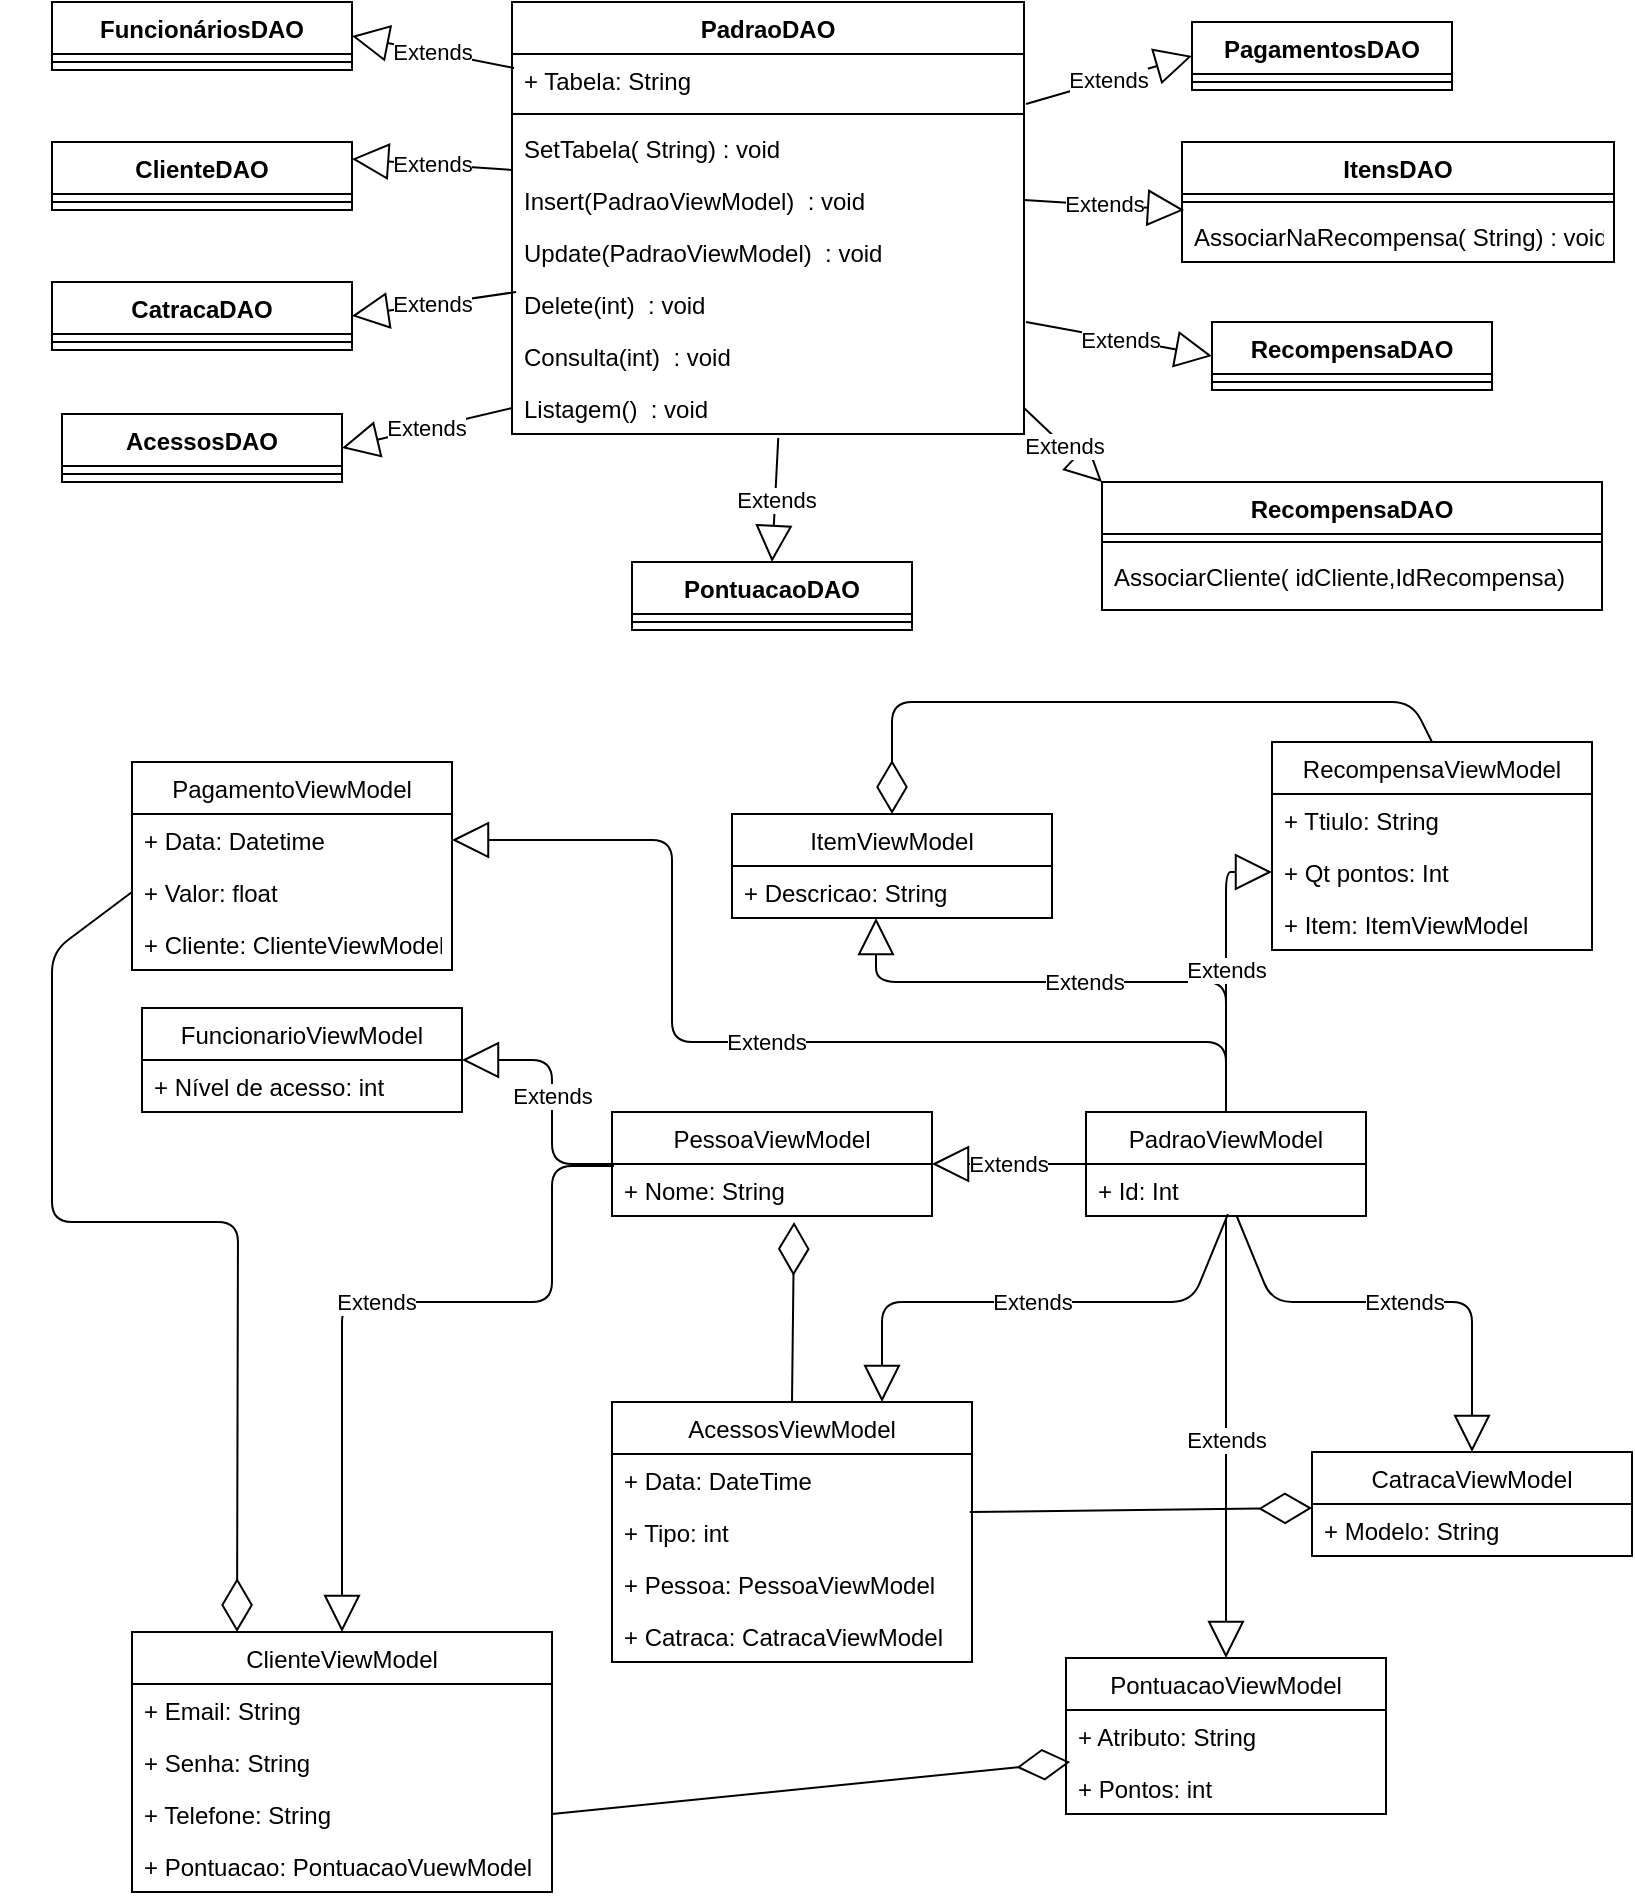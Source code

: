 <mxfile version="15.2.9" type="device"><diagram id="VfOc60HvoT2QQN5CohgF" name="Page-1"><mxGraphModel dx="1182" dy="732" grid="1" gridSize="10" guides="1" tooltips="1" connect="1" arrows="1" fold="1" page="1" pageScale="1" pageWidth="827" pageHeight="1169" math="0" shadow="0"><root><mxCell id="0"/><mxCell id="1" parent="0"/><mxCell id="ehJLT_i2fxJr63B6cjp9-5" value="FuncionáriosDAO" style="swimlane;fontStyle=1;align=center;verticalAlign=top;childLayout=stackLayout;horizontal=1;startSize=26;horizontalStack=0;resizeParent=1;resizeParentMax=0;resizeLast=0;collapsible=1;marginBottom=0;" vertex="1" parent="1"><mxGeometry x="30" y="30" width="150" height="34" as="geometry"/></mxCell><mxCell id="ehJLT_i2fxJr63B6cjp9-7" value="" style="line;strokeWidth=1;fillColor=none;align=left;verticalAlign=middle;spacingTop=-1;spacingLeft=3;spacingRight=3;rotatable=0;labelPosition=right;points=[];portConstraint=eastwest;" vertex="1" parent="ehJLT_i2fxJr63B6cjp9-5"><mxGeometry y="26" width="150" height="8" as="geometry"/></mxCell><mxCell id="ehJLT_i2fxJr63B6cjp9-44" value="PadraoDAO" style="swimlane;fontStyle=1;align=center;verticalAlign=top;childLayout=stackLayout;horizontal=1;startSize=26;horizontalStack=0;resizeParent=1;resizeParentMax=0;resizeLast=0;collapsible=1;marginBottom=0;" vertex="1" parent="1"><mxGeometry x="260" y="30" width="256" height="216" as="geometry"/></mxCell><mxCell id="ehJLT_i2fxJr63B6cjp9-45" value="+ Tabela: String&#10;" style="text;strokeColor=none;fillColor=none;align=left;verticalAlign=top;spacingLeft=4;spacingRight=4;overflow=hidden;rotatable=0;points=[[0,0.5],[1,0.5]];portConstraint=eastwest;" vertex="1" parent="ehJLT_i2fxJr63B6cjp9-44"><mxGeometry y="26" width="256" height="26" as="geometry"/></mxCell><mxCell id="ehJLT_i2fxJr63B6cjp9-48" value="" style="line;strokeWidth=1;fillColor=none;align=left;verticalAlign=middle;spacingTop=-1;spacingLeft=3;spacingRight=3;rotatable=0;labelPosition=right;points=[];portConstraint=eastwest;" vertex="1" parent="ehJLT_i2fxJr63B6cjp9-44"><mxGeometry y="52" width="256" height="8" as="geometry"/></mxCell><mxCell id="ehJLT_i2fxJr63B6cjp9-49" value="SetTabela( String) : void &#10;" style="text;strokeColor=none;fillColor=none;align=left;verticalAlign=top;spacingLeft=4;spacingRight=4;overflow=hidden;rotatable=0;points=[[0,0.5],[1,0.5]];portConstraint=eastwest;" vertex="1" parent="ehJLT_i2fxJr63B6cjp9-44"><mxGeometry y="60" width="256" height="26" as="geometry"/></mxCell><mxCell id="ehJLT_i2fxJr63B6cjp9-52" value="Insert(PadraoViewModel)  : void&#10;" style="text;strokeColor=none;fillColor=none;align=left;verticalAlign=top;spacingLeft=4;spacingRight=4;overflow=hidden;rotatable=0;points=[[0,0.5],[1,0.5]];portConstraint=eastwest;" vertex="1" parent="ehJLT_i2fxJr63B6cjp9-44"><mxGeometry y="86" width="256" height="26" as="geometry"/></mxCell><mxCell id="ehJLT_i2fxJr63B6cjp9-53" value="Update(PadraoViewModel)  : void&#10;" style="text;strokeColor=none;fillColor=none;align=left;verticalAlign=top;spacingLeft=4;spacingRight=4;overflow=hidden;rotatable=0;points=[[0,0.5],[1,0.5]];portConstraint=eastwest;" vertex="1" parent="ehJLT_i2fxJr63B6cjp9-44"><mxGeometry y="112" width="256" height="26" as="geometry"/></mxCell><mxCell id="ehJLT_i2fxJr63B6cjp9-54" value="Delete(int)  : void&#10;" style="text;strokeColor=none;fillColor=none;align=left;verticalAlign=top;spacingLeft=4;spacingRight=4;overflow=hidden;rotatable=0;points=[[0,0.5],[1,0.5]];portConstraint=eastwest;" vertex="1" parent="ehJLT_i2fxJr63B6cjp9-44"><mxGeometry y="138" width="256" height="26" as="geometry"/></mxCell><mxCell id="ehJLT_i2fxJr63B6cjp9-56" value="Consulta(int)  : void&#10;" style="text;strokeColor=none;fillColor=none;align=left;verticalAlign=top;spacingLeft=4;spacingRight=4;overflow=hidden;rotatable=0;points=[[0,0.5],[1,0.5]];portConstraint=eastwest;" vertex="1" parent="ehJLT_i2fxJr63B6cjp9-44"><mxGeometry y="164" width="256" height="26" as="geometry"/></mxCell><mxCell id="ehJLT_i2fxJr63B6cjp9-55" value="Listagem()  : void&#10;" style="text;strokeColor=none;fillColor=none;align=left;verticalAlign=top;spacingLeft=4;spacingRight=4;overflow=hidden;rotatable=0;points=[[0,0.5],[1,0.5]];portConstraint=eastwest;" vertex="1" parent="ehJLT_i2fxJr63B6cjp9-44"><mxGeometry y="190" width="256" height="26" as="geometry"/></mxCell><mxCell id="ehJLT_i2fxJr63B6cjp9-57" value="Extends" style="endArrow=block;endSize=16;endFill=0;html=1;entryX=1;entryY=0.5;entryDx=0;entryDy=0;exitX=0.004;exitY=0.269;exitDx=0;exitDy=0;exitPerimeter=0;" edge="1" parent="1" source="ehJLT_i2fxJr63B6cjp9-45" target="ehJLT_i2fxJr63B6cjp9-5"><mxGeometry x="0.013" width="160" relative="1" as="geometry"><mxPoint x="330" y="47" as="sourcePoint"/><mxPoint x="600" y="270" as="targetPoint"/><mxPoint as="offset"/></mxGeometry></mxCell><mxCell id="ehJLT_i2fxJr63B6cjp9-58" value="ClienteDAO" style="swimlane;fontStyle=1;align=center;verticalAlign=top;childLayout=stackLayout;horizontal=1;startSize=26;horizontalStack=0;resizeParent=1;resizeParentMax=0;resizeLast=0;collapsible=1;marginBottom=0;" vertex="1" parent="1"><mxGeometry x="30" y="100" width="150" height="34" as="geometry"/></mxCell><mxCell id="ehJLT_i2fxJr63B6cjp9-59" value="" style="line;strokeWidth=1;fillColor=none;align=left;verticalAlign=middle;spacingTop=-1;spacingLeft=3;spacingRight=3;rotatable=0;labelPosition=right;points=[];portConstraint=eastwest;" vertex="1" parent="ehJLT_i2fxJr63B6cjp9-58"><mxGeometry y="26" width="150" height="8" as="geometry"/></mxCell><mxCell id="ehJLT_i2fxJr63B6cjp9-60" value="CatracaDAO" style="swimlane;fontStyle=1;align=center;verticalAlign=top;childLayout=stackLayout;horizontal=1;startSize=26;horizontalStack=0;resizeParent=1;resizeParentMax=0;resizeLast=0;collapsible=1;marginBottom=0;" vertex="1" parent="1"><mxGeometry x="30" y="170" width="150" height="34" as="geometry"/></mxCell><mxCell id="ehJLT_i2fxJr63B6cjp9-61" value="" style="line;strokeWidth=1;fillColor=none;align=left;verticalAlign=middle;spacingTop=-1;spacingLeft=3;spacingRight=3;rotatable=0;labelPosition=right;points=[];portConstraint=eastwest;" vertex="1" parent="ehJLT_i2fxJr63B6cjp9-60"><mxGeometry y="26" width="150" height="8" as="geometry"/></mxCell><mxCell id="ehJLT_i2fxJr63B6cjp9-62" value="AcessosDAO" style="swimlane;fontStyle=1;align=center;verticalAlign=top;childLayout=stackLayout;horizontal=1;startSize=26;horizontalStack=0;resizeParent=1;resizeParentMax=0;resizeLast=0;collapsible=1;marginBottom=0;" vertex="1" parent="1"><mxGeometry x="35" y="236" width="140" height="34" as="geometry"/></mxCell><mxCell id="ehJLT_i2fxJr63B6cjp9-63" value="" style="line;strokeWidth=1;fillColor=none;align=left;verticalAlign=middle;spacingTop=-1;spacingLeft=3;spacingRight=3;rotatable=0;labelPosition=right;points=[];portConstraint=eastwest;" vertex="1" parent="ehJLT_i2fxJr63B6cjp9-62"><mxGeometry y="26" width="140" height="8" as="geometry"/></mxCell><mxCell id="ehJLT_i2fxJr63B6cjp9-64" value="PagamentosDAO" style="swimlane;fontStyle=1;align=center;verticalAlign=top;childLayout=stackLayout;horizontal=1;startSize=26;horizontalStack=0;resizeParent=1;resizeParentMax=0;resizeLast=0;collapsible=1;marginBottom=0;" vertex="1" parent="1"><mxGeometry x="600" y="40" width="130" height="34" as="geometry"/></mxCell><mxCell id="ehJLT_i2fxJr63B6cjp9-65" value="" style="line;strokeWidth=1;fillColor=none;align=left;verticalAlign=middle;spacingTop=-1;spacingLeft=3;spacingRight=3;rotatable=0;labelPosition=right;points=[];portConstraint=eastwest;" vertex="1" parent="ehJLT_i2fxJr63B6cjp9-64"><mxGeometry y="26" width="130" height="8" as="geometry"/></mxCell><mxCell id="ehJLT_i2fxJr63B6cjp9-68" value="RecompensaDAO" style="swimlane;fontStyle=1;align=center;verticalAlign=top;childLayout=stackLayout;horizontal=1;startSize=26;horizontalStack=0;resizeParent=1;resizeParentMax=0;resizeLast=0;collapsible=1;marginBottom=0;" vertex="1" parent="1"><mxGeometry x="610" y="190" width="140" height="34" as="geometry"/></mxCell><mxCell id="ehJLT_i2fxJr63B6cjp9-69" value="" style="line;strokeWidth=1;fillColor=none;align=left;verticalAlign=middle;spacingTop=-1;spacingLeft=3;spacingRight=3;rotatable=0;labelPosition=right;points=[];portConstraint=eastwest;" vertex="1" parent="ehJLT_i2fxJr63B6cjp9-68"><mxGeometry y="26" width="140" height="8" as="geometry"/></mxCell><mxCell id="ehJLT_i2fxJr63B6cjp9-70" value="Extends" style="endArrow=block;endSize=16;endFill=0;html=1;entryX=1;entryY=0.25;entryDx=0;entryDy=0;exitX=0;exitY=0.923;exitDx=0;exitDy=0;exitPerimeter=0;" edge="1" parent="1" source="ehJLT_i2fxJr63B6cjp9-49" target="ehJLT_i2fxJr63B6cjp9-58"><mxGeometry x="0.013" width="160" relative="1" as="geometry"><mxPoint x="340" y="57" as="sourcePoint"/><mxPoint x="250" y="57" as="targetPoint"/><mxPoint as="offset"/></mxGeometry></mxCell><mxCell id="ehJLT_i2fxJr63B6cjp9-71" value="Extends" style="endArrow=block;endSize=16;endFill=0;html=1;entryX=1;entryY=0.5;entryDx=0;entryDy=0;exitX=0.008;exitY=0.269;exitDx=0;exitDy=0;exitPerimeter=0;" edge="1" parent="1" source="ehJLT_i2fxJr63B6cjp9-54" target="ehJLT_i2fxJr63B6cjp9-60"><mxGeometry x="0.013" width="160" relative="1" as="geometry"><mxPoint x="330" y="170" as="sourcePoint"/><mxPoint x="240" y="170" as="targetPoint"/><mxPoint as="offset"/></mxGeometry></mxCell><mxCell id="ehJLT_i2fxJr63B6cjp9-72" value="Extends" style="endArrow=block;endSize=16;endFill=0;html=1;entryX=1;entryY=0.5;entryDx=0;entryDy=0;exitX=0;exitY=0.5;exitDx=0;exitDy=0;" edge="1" parent="1" source="ehJLT_i2fxJr63B6cjp9-55" target="ehJLT_i2fxJr63B6cjp9-62"><mxGeometry x="0.013" width="160" relative="1" as="geometry"><mxPoint x="340" y="252.5" as="sourcePoint"/><mxPoint x="250" y="252.5" as="targetPoint"/><mxPoint as="offset"/></mxGeometry></mxCell><mxCell id="ehJLT_i2fxJr63B6cjp9-73" value="Extends" style="endArrow=block;endSize=16;endFill=0;html=1;exitX=1.004;exitY=0.962;exitDx=0;exitDy=0;exitPerimeter=0;entryX=0;entryY=0.5;entryDx=0;entryDy=0;" edge="1" parent="1" source="ehJLT_i2fxJr63B6cjp9-45" target="ehJLT_i2fxJr63B6cjp9-64"><mxGeometry width="160" relative="1" as="geometry"><mxPoint x="560" y="180" as="sourcePoint"/><mxPoint x="600" y="69" as="targetPoint"/></mxGeometry></mxCell><mxCell id="ehJLT_i2fxJr63B6cjp9-75" value="Extends" style="endArrow=block;endSize=16;endFill=0;html=1;exitX=1.004;exitY=0.846;exitDx=0;exitDy=0;exitPerimeter=0;entryX=0;entryY=0.5;entryDx=0;entryDy=0;" edge="1" parent="1" source="ehJLT_i2fxJr63B6cjp9-54" target="ehJLT_i2fxJr63B6cjp9-68"><mxGeometry width="160" relative="1" as="geometry"><mxPoint x="537.024" y="101.012" as="sourcePoint"/><mxPoint x="620" y="77" as="targetPoint"/></mxGeometry></mxCell><mxCell id="ehJLT_i2fxJr63B6cjp9-80" value="PadraoViewModel" style="swimlane;fontStyle=0;childLayout=stackLayout;horizontal=1;startSize=26;fillColor=none;horizontalStack=0;resizeParent=1;resizeParentMax=0;resizeLast=0;collapsible=1;marginBottom=0;" vertex="1" parent="1"><mxGeometry x="547" y="585" width="140" height="52" as="geometry"/></mxCell><mxCell id="ehJLT_i2fxJr63B6cjp9-81" value="+ Id: Int" style="text;strokeColor=none;fillColor=none;align=left;verticalAlign=top;spacingLeft=4;spacingRight=4;overflow=hidden;rotatable=0;points=[[0,0.5],[1,0.5]];portConstraint=eastwest;" vertex="1" parent="ehJLT_i2fxJr63B6cjp9-80"><mxGeometry y="26" width="140" height="26" as="geometry"/></mxCell><mxCell id="ehJLT_i2fxJr63B6cjp9-85" value="FuncionarioViewModel" style="swimlane;fontStyle=0;childLayout=stackLayout;horizontal=1;startSize=26;fillColor=none;horizontalStack=0;resizeParent=1;resizeParentMax=0;resizeLast=0;collapsible=1;marginBottom=0;" vertex="1" parent="1"><mxGeometry x="75" y="533" width="160" height="52" as="geometry"/></mxCell><mxCell id="ehJLT_i2fxJr63B6cjp9-87" value="+ Nível de acesso: int" style="text;strokeColor=none;fillColor=none;align=left;verticalAlign=top;spacingLeft=4;spacingRight=4;overflow=hidden;rotatable=0;points=[[0,0.5],[1,0.5]];portConstraint=eastwest;" vertex="1" parent="ehJLT_i2fxJr63B6cjp9-85"><mxGeometry y="26" width="160" height="26" as="geometry"/></mxCell><mxCell id="ehJLT_i2fxJr63B6cjp9-88" value="ClienteViewModel" style="swimlane;fontStyle=0;childLayout=stackLayout;horizontal=1;startSize=26;fillColor=none;horizontalStack=0;resizeParent=1;resizeParentMax=0;resizeLast=0;collapsible=1;marginBottom=0;" vertex="1" parent="1"><mxGeometry x="70" y="845" width="210" height="130" as="geometry"/></mxCell><mxCell id="ehJLT_i2fxJr63B6cjp9-91" value="+ Email: String" style="text;strokeColor=none;fillColor=none;align=left;verticalAlign=top;spacingLeft=4;spacingRight=4;overflow=hidden;rotatable=0;points=[[0,0.5],[1,0.5]];portConstraint=eastwest;" vertex="1" parent="ehJLT_i2fxJr63B6cjp9-88"><mxGeometry y="26" width="210" height="26" as="geometry"/></mxCell><mxCell id="ehJLT_i2fxJr63B6cjp9-158" value="+ Senha: String" style="text;strokeColor=none;fillColor=none;align=left;verticalAlign=top;spacingLeft=4;spacingRight=4;overflow=hidden;rotatable=0;points=[[0,0.5],[1,0.5]];portConstraint=eastwest;" vertex="1" parent="ehJLT_i2fxJr63B6cjp9-88"><mxGeometry y="52" width="210" height="26" as="geometry"/></mxCell><mxCell id="ehJLT_i2fxJr63B6cjp9-117" value="+ Telefone: String" style="text;strokeColor=none;fillColor=none;align=left;verticalAlign=top;spacingLeft=4;spacingRight=4;overflow=hidden;rotatable=0;points=[[0,0.5],[1,0.5]];portConstraint=eastwest;" vertex="1" parent="ehJLT_i2fxJr63B6cjp9-88"><mxGeometry y="78" width="210" height="26" as="geometry"/></mxCell><mxCell id="ehJLT_i2fxJr63B6cjp9-90" value="+ Pontuacao: PontuacaoVuewModel" style="text;strokeColor=none;fillColor=none;align=left;verticalAlign=top;spacingLeft=4;spacingRight=4;overflow=hidden;rotatable=0;points=[[0,0.5],[1,0.5]];portConstraint=eastwest;" vertex="1" parent="ehJLT_i2fxJr63B6cjp9-88"><mxGeometry y="104" width="210" height="26" as="geometry"/></mxCell><mxCell id="ehJLT_i2fxJr63B6cjp9-92" value="CatracaViewModel" style="swimlane;fontStyle=0;childLayout=stackLayout;horizontal=1;startSize=26;fillColor=none;horizontalStack=0;resizeParent=1;resizeParentMax=0;resizeLast=0;collapsible=1;marginBottom=0;" vertex="1" parent="1"><mxGeometry x="660" y="755" width="160" height="52" as="geometry"/></mxCell><mxCell id="ehJLT_i2fxJr63B6cjp9-93" value="+ Modelo: String" style="text;strokeColor=none;fillColor=none;align=left;verticalAlign=top;spacingLeft=4;spacingRight=4;overflow=hidden;rotatable=0;points=[[0,0.5],[1,0.5]];portConstraint=eastwest;" vertex="1" parent="ehJLT_i2fxJr63B6cjp9-92"><mxGeometry y="26" width="160" height="26" as="geometry"/></mxCell><mxCell id="ehJLT_i2fxJr63B6cjp9-97" value="AcessosViewModel" style="swimlane;fontStyle=0;childLayout=stackLayout;horizontal=1;startSize=26;fillColor=none;horizontalStack=0;resizeParent=1;resizeParentMax=0;resizeLast=0;collapsible=1;marginBottom=0;" vertex="1" parent="1"><mxGeometry x="310" y="730" width="180" height="130" as="geometry"/></mxCell><mxCell id="ehJLT_i2fxJr63B6cjp9-98" value="+ Data: DateTime" style="text;strokeColor=none;fillColor=none;align=left;verticalAlign=top;spacingLeft=4;spacingRight=4;overflow=hidden;rotatable=0;points=[[0,0.5],[1,0.5]];portConstraint=eastwest;" vertex="1" parent="ehJLT_i2fxJr63B6cjp9-97"><mxGeometry y="26" width="180" height="26" as="geometry"/></mxCell><mxCell id="ehJLT_i2fxJr63B6cjp9-104" value="+ Tipo: int" style="text;strokeColor=none;fillColor=none;align=left;verticalAlign=top;spacingLeft=4;spacingRight=4;overflow=hidden;rotatable=0;points=[[0,0.5],[1,0.5]];portConstraint=eastwest;" vertex="1" parent="ehJLT_i2fxJr63B6cjp9-97"><mxGeometry y="52" width="180" height="26" as="geometry"/></mxCell><mxCell id="ehJLT_i2fxJr63B6cjp9-99" value="+ Pessoa: PessoaViewModel" style="text;strokeColor=none;fillColor=none;align=left;verticalAlign=top;spacingLeft=4;spacingRight=4;overflow=hidden;rotatable=0;points=[[0,0.5],[1,0.5]];portConstraint=eastwest;" vertex="1" parent="ehJLT_i2fxJr63B6cjp9-97"><mxGeometry y="78" width="180" height="26" as="geometry"/></mxCell><mxCell id="ehJLT_i2fxJr63B6cjp9-121" value="+ Catraca: CatracaViewModel" style="text;strokeColor=none;fillColor=none;align=left;verticalAlign=top;spacingLeft=4;spacingRight=4;overflow=hidden;rotatable=0;points=[[0,0.5],[1,0.5]];portConstraint=eastwest;" vertex="1" parent="ehJLT_i2fxJr63B6cjp9-97"><mxGeometry y="104" width="180" height="26" as="geometry"/></mxCell><mxCell id="ehJLT_i2fxJr63B6cjp9-100" value="PessoaViewModel" style="swimlane;fontStyle=0;childLayout=stackLayout;horizontal=1;startSize=26;fillColor=none;horizontalStack=0;resizeParent=1;resizeParentMax=0;resizeLast=0;collapsible=1;marginBottom=0;" vertex="1" parent="1"><mxGeometry x="310" y="585" width="160" height="52" as="geometry"/></mxCell><mxCell id="ehJLT_i2fxJr63B6cjp9-101" value="+ Nome: String" style="text;strokeColor=none;fillColor=none;align=left;verticalAlign=top;spacingLeft=4;spacingRight=4;overflow=hidden;rotatable=0;points=[[0,0.5],[1,0.5]];portConstraint=eastwest;" vertex="1" parent="ehJLT_i2fxJr63B6cjp9-100"><mxGeometry y="26" width="160" height="26" as="geometry"/></mxCell><mxCell id="ehJLT_i2fxJr63B6cjp9-105" value="PontuacaoDAO" style="swimlane;fontStyle=1;align=center;verticalAlign=top;childLayout=stackLayout;horizontal=1;startSize=26;horizontalStack=0;resizeParent=1;resizeParentMax=0;resizeLast=0;collapsible=1;marginBottom=0;" vertex="1" parent="1"><mxGeometry x="320" y="310" width="140" height="34" as="geometry"/></mxCell><mxCell id="ehJLT_i2fxJr63B6cjp9-106" value="" style="line;strokeWidth=1;fillColor=none;align=left;verticalAlign=middle;spacingTop=-1;spacingLeft=3;spacingRight=3;rotatable=0;labelPosition=right;points=[];portConstraint=eastwest;" vertex="1" parent="ehJLT_i2fxJr63B6cjp9-105"><mxGeometry y="26" width="140" height="8" as="geometry"/></mxCell><mxCell id="ehJLT_i2fxJr63B6cjp9-107" value="Extends" style="endArrow=block;endSize=16;endFill=0;html=1;exitX=0.52;exitY=1.077;exitDx=0;exitDy=0;entryX=0.5;entryY=0;entryDx=0;entryDy=0;exitPerimeter=0;" edge="1" parent="1" source="ehJLT_i2fxJr63B6cjp9-55" target="ehJLT_i2fxJr63B6cjp9-105"><mxGeometry width="160" relative="1" as="geometry"><mxPoint x="527.024" y="199.996" as="sourcePoint"/><mxPoint x="620" y="217" as="targetPoint"/></mxGeometry></mxCell><mxCell id="ehJLT_i2fxJr63B6cjp9-108" value="PontuacaoViewModel" style="swimlane;fontStyle=0;childLayout=stackLayout;horizontal=1;startSize=26;fillColor=none;horizontalStack=0;resizeParent=1;resizeParentMax=0;resizeLast=0;collapsible=1;marginBottom=0;" vertex="1" parent="1"><mxGeometry x="537" y="858" width="160" height="78" as="geometry"/></mxCell><mxCell id="ehJLT_i2fxJr63B6cjp9-109" value="+ Atributo: String" style="text;strokeColor=none;fillColor=none;align=left;verticalAlign=top;spacingLeft=4;spacingRight=4;overflow=hidden;rotatable=0;points=[[0,0.5],[1,0.5]];portConstraint=eastwest;" vertex="1" parent="ehJLT_i2fxJr63B6cjp9-108"><mxGeometry y="26" width="160" height="26" as="geometry"/></mxCell><mxCell id="ehJLT_i2fxJr63B6cjp9-110" value="+ Pontos: int" style="text;strokeColor=none;fillColor=none;align=left;verticalAlign=top;spacingLeft=4;spacingRight=4;overflow=hidden;rotatable=0;points=[[0,0.5],[1,0.5]];portConstraint=eastwest;" vertex="1" parent="ehJLT_i2fxJr63B6cjp9-108"><mxGeometry y="52" width="160" height="26" as="geometry"/></mxCell><mxCell id="ehJLT_i2fxJr63B6cjp9-111" value="Extends" style="endArrow=block;endSize=16;endFill=0;html=1;entryX=1;entryY=0.5;entryDx=0;entryDy=0;" edge="1" parent="1" target="ehJLT_i2fxJr63B6cjp9-100"><mxGeometry x="0.013" width="160" relative="1" as="geometry"><mxPoint x="547" y="611" as="sourcePoint"/><mxPoint x="450" y="624" as="targetPoint"/><mxPoint as="offset"/></mxGeometry></mxCell><mxCell id="ehJLT_i2fxJr63B6cjp9-112" value="Extends" style="endArrow=block;endSize=16;endFill=0;html=1;entryX=1;entryY=0.5;entryDx=0;entryDy=0;" edge="1" parent="1" target="ehJLT_i2fxJr63B6cjp9-85"><mxGeometry x="0.013" width="160" relative="1" as="geometry"><mxPoint x="310" y="611" as="sourcePoint"/><mxPoint x="250" y="665" as="targetPoint"/><mxPoint as="offset"/><Array as="points"><mxPoint x="280" y="611"/><mxPoint x="280" y="559"/></Array></mxGeometry></mxCell><mxCell id="ehJLT_i2fxJr63B6cjp9-113" value="Extends" style="endArrow=block;endSize=16;endFill=0;html=1;entryX=0.5;entryY=0;entryDx=0;entryDy=0;exitX=0.006;exitY=0.038;exitDx=0;exitDy=0;exitPerimeter=0;" edge="1" parent="1" source="ehJLT_i2fxJr63B6cjp9-101" target="ehJLT_i2fxJr63B6cjp9-88"><mxGeometry x="0.013" width="160" relative="1" as="geometry"><mxPoint x="230" y="715" as="sourcePoint"/><mxPoint x="160" y="775" as="targetPoint"/><mxPoint as="offset"/><Array as="points"><mxPoint x="280" y="612"/><mxPoint x="280" y="680"/><mxPoint x="175" y="680"/></Array></mxGeometry></mxCell><mxCell id="ehJLT_i2fxJr63B6cjp9-114" value="Extends" style="endArrow=block;endSize=16;endFill=0;html=1;entryX=0.5;entryY=0;entryDx=0;entryDy=0;exitX=0.5;exitY=1.038;exitDx=0;exitDy=0;exitPerimeter=0;" edge="1" parent="1" source="ehJLT_i2fxJr63B6cjp9-81" target="ehJLT_i2fxJr63B6cjp9-108"><mxGeometry x="0.013" width="160" relative="1" as="geometry"><mxPoint x="320.96" y="621.988" as="sourcePoint"/><mxPoint x="170" y="705" as="targetPoint"/><mxPoint as="offset"/><Array as="points"><mxPoint x="617" y="755"/></Array></mxGeometry></mxCell><mxCell id="ehJLT_i2fxJr63B6cjp9-118" value="Extends" style="endArrow=block;endSize=16;endFill=0;html=1;entryX=0.75;entryY=0;entryDx=0;entryDy=0;exitX=0.507;exitY=0.962;exitDx=0;exitDy=0;exitPerimeter=0;" edge="1" parent="1" source="ehJLT_i2fxJr63B6cjp9-81" target="ehJLT_i2fxJr63B6cjp9-97"><mxGeometry x="0.013" width="160" relative="1" as="geometry"><mxPoint x="420" y="639" as="sourcePoint"/><mxPoint x="418" y="705" as="targetPoint"/><mxPoint as="offset"/><Array as="points"><mxPoint x="600" y="680"/><mxPoint x="445" y="680"/></Array></mxGeometry></mxCell><mxCell id="ehJLT_i2fxJr63B6cjp9-120" value="Extends" style="endArrow=block;endSize=16;endFill=0;html=1;entryX=0.5;entryY=0;entryDx=0;entryDy=0;" edge="1" parent="1" source="ehJLT_i2fxJr63B6cjp9-81" target="ehJLT_i2fxJr63B6cjp9-92"><mxGeometry x="0.013" width="160" relative="1" as="geometry"><mxPoint x="615" y="639" as="sourcePoint"/><mxPoint x="627" y="855" as="targetPoint"/><mxPoint as="offset"/><Array as="points"><mxPoint x="640" y="680"/><mxPoint x="740" y="680"/></Array></mxGeometry></mxCell><mxCell id="ehJLT_i2fxJr63B6cjp9-122" value="" style="endArrow=diamondThin;endFill=0;endSize=24;html=1;exitX=1;exitY=0.5;exitDx=0;exitDy=0;entryX=0.013;entryY=0;entryDx=0;entryDy=0;entryPerimeter=0;" edge="1" parent="1" source="ehJLT_i2fxJr63B6cjp9-117" target="ehJLT_i2fxJr63B6cjp9-110"><mxGeometry width="160" relative="1" as="geometry"><mxPoint x="370" y="925" as="sourcePoint"/><mxPoint x="530" y="925" as="targetPoint"/></mxGeometry></mxCell><mxCell id="ehJLT_i2fxJr63B6cjp9-123" value="" style="endArrow=diamondThin;endFill=0;endSize=24;html=1;exitX=0.994;exitY=0.115;exitDx=0;exitDy=0;entryX=0;entryY=0.077;entryDx=0;entryDy=0;entryPerimeter=0;exitPerimeter=0;" edge="1" parent="1" source="ehJLT_i2fxJr63B6cjp9-104" target="ehJLT_i2fxJr63B6cjp9-93"><mxGeometry width="160" relative="1" as="geometry"><mxPoint x="290" y="920" as="sourcePoint"/><mxPoint x="549.08" y="920" as="targetPoint"/></mxGeometry></mxCell><mxCell id="ehJLT_i2fxJr63B6cjp9-124" value="" style="endArrow=diamondThin;endFill=0;endSize=24;html=1;exitX=0.5;exitY=0;exitDx=0;exitDy=0;entryX=0.569;entryY=1.115;entryDx=0;entryDy=0;entryPerimeter=0;" edge="1" parent="1" source="ehJLT_i2fxJr63B6cjp9-97" target="ehJLT_i2fxJr63B6cjp9-101"><mxGeometry width="160" relative="1" as="geometry"><mxPoint x="290" y="685" as="sourcePoint"/><mxPoint x="450" y="685" as="targetPoint"/></mxGeometry></mxCell><mxCell id="ehJLT_i2fxJr63B6cjp9-125" value="PagamentoViewModel" style="swimlane;fontStyle=0;childLayout=stackLayout;horizontal=1;startSize=26;fillColor=none;horizontalStack=0;resizeParent=1;resizeParentMax=0;resizeLast=0;collapsible=1;marginBottom=0;" vertex="1" parent="1"><mxGeometry x="70" y="410" width="160" height="104" as="geometry"/></mxCell><mxCell id="ehJLT_i2fxJr63B6cjp9-126" value="+ Data: Datetime" style="text;strokeColor=none;fillColor=none;align=left;verticalAlign=top;spacingLeft=4;spacingRight=4;overflow=hidden;rotatable=0;points=[[0,0.5],[1,0.5]];portConstraint=eastwest;" vertex="1" parent="ehJLT_i2fxJr63B6cjp9-125"><mxGeometry y="26" width="160" height="26" as="geometry"/></mxCell><mxCell id="ehJLT_i2fxJr63B6cjp9-129" value="+ Valor: float" style="text;strokeColor=none;fillColor=none;align=left;verticalAlign=top;spacingLeft=4;spacingRight=4;overflow=hidden;rotatable=0;points=[[0,0.5],[1,0.5]];portConstraint=eastwest;" vertex="1" parent="ehJLT_i2fxJr63B6cjp9-125"><mxGeometry y="52" width="160" height="26" as="geometry"/></mxCell><mxCell id="ehJLT_i2fxJr63B6cjp9-127" value="+ Cliente: ClienteViewModel" style="text;strokeColor=none;fillColor=none;align=left;verticalAlign=top;spacingLeft=4;spacingRight=4;overflow=hidden;rotatable=0;points=[[0,0.5],[1,0.5]];portConstraint=eastwest;" vertex="1" parent="ehJLT_i2fxJr63B6cjp9-125"><mxGeometry y="78" width="160" height="26" as="geometry"/></mxCell><mxCell id="ehJLT_i2fxJr63B6cjp9-128" value="Extends" style="endArrow=block;endSize=16;endFill=0;html=1;entryX=1;entryY=0.5;entryDx=0;entryDy=0;exitX=0.5;exitY=0;exitDx=0;exitDy=0;" edge="1" parent="1" source="ehJLT_i2fxJr63B6cjp9-80" target="ehJLT_i2fxJr63B6cjp9-126"><mxGeometry x="0.013" width="160" relative="1" as="geometry"><mxPoint x="627.98" y="646.012" as="sourcePoint"/><mxPoint x="410" y="740" as="targetPoint"/><mxPoint as="offset"/><Array as="points"><mxPoint x="617" y="550"/><mxPoint x="340" y="550"/><mxPoint x="340" y="449"/></Array></mxGeometry></mxCell><mxCell id="ehJLT_i2fxJr63B6cjp9-130" value="" style="endArrow=diamondThin;endFill=0;endSize=24;html=1;entryX=0.25;entryY=0;entryDx=0;entryDy=0;exitX=0;exitY=0.5;exitDx=0;exitDy=0;" edge="1" parent="1" source="ehJLT_i2fxJr63B6cjp9-129" target="ehJLT_i2fxJr63B6cjp9-88"><mxGeometry width="160" relative="1" as="geometry"><mxPoint x="120" y="420" as="sourcePoint"/><mxPoint x="280" y="420" as="targetPoint"/><Array as="points"><mxPoint x="30" y="505"/><mxPoint x="30" y="640"/><mxPoint x="123" y="640"/></Array></mxGeometry></mxCell><mxCell id="ehJLT_i2fxJr63B6cjp9-131" value="ItensDAO" style="swimlane;fontStyle=1;align=center;verticalAlign=top;childLayout=stackLayout;horizontal=1;startSize=26;horizontalStack=0;resizeParent=1;resizeParentMax=0;resizeLast=0;collapsible=1;marginBottom=0;" vertex="1" parent="1"><mxGeometry x="595" y="100" width="216" height="60" as="geometry"/></mxCell><mxCell id="ehJLT_i2fxJr63B6cjp9-133" value="" style="line;strokeWidth=1;fillColor=none;align=left;verticalAlign=middle;spacingTop=-1;spacingLeft=3;spacingRight=3;rotatable=0;labelPosition=right;points=[];portConstraint=eastwest;" vertex="1" parent="ehJLT_i2fxJr63B6cjp9-131"><mxGeometry y="26" width="216" height="8" as="geometry"/></mxCell><mxCell id="ehJLT_i2fxJr63B6cjp9-134" value="AssociarNaRecompensa( String) : void &#10;" style="text;strokeColor=none;fillColor=none;align=left;verticalAlign=top;spacingLeft=4;spacingRight=4;overflow=hidden;rotatable=0;points=[[0,0.5],[1,0.5]];portConstraint=eastwest;" vertex="1" parent="ehJLT_i2fxJr63B6cjp9-131"><mxGeometry y="34" width="216" height="26" as="geometry"/></mxCell><mxCell id="ehJLT_i2fxJr63B6cjp9-140" value="Extends" style="endArrow=block;endSize=16;endFill=0;html=1;exitX=1;exitY=0.5;exitDx=0;exitDy=0;entryX=0.005;entryY=0;entryDx=0;entryDy=0;entryPerimeter=0;" edge="1" parent="1" source="ehJLT_i2fxJr63B6cjp9-52" target="ehJLT_i2fxJr63B6cjp9-134"><mxGeometry width="160" relative="1" as="geometry"><mxPoint x="527.024" y="91.012" as="sourcePoint"/><mxPoint x="610" y="67" as="targetPoint"/></mxGeometry></mxCell><mxCell id="ehJLT_i2fxJr63B6cjp9-141" value="RecompensaDAO" style="swimlane;fontStyle=1;align=center;verticalAlign=top;childLayout=stackLayout;horizontal=1;startSize=26;horizontalStack=0;resizeParent=1;resizeParentMax=0;resizeLast=0;collapsible=1;marginBottom=0;" vertex="1" parent="1"><mxGeometry x="555" y="270" width="250" height="64" as="geometry"/></mxCell><mxCell id="ehJLT_i2fxJr63B6cjp9-142" value="" style="line;strokeWidth=1;fillColor=none;align=left;verticalAlign=middle;spacingTop=-1;spacingLeft=3;spacingRight=3;rotatable=0;labelPosition=right;points=[];portConstraint=eastwest;" vertex="1" parent="ehJLT_i2fxJr63B6cjp9-141"><mxGeometry y="26" width="250" height="8" as="geometry"/></mxCell><mxCell id="ehJLT_i2fxJr63B6cjp9-143" value="AssociarCliente( idCliente,IdRecompensa) &#10;" style="text;strokeColor=none;fillColor=none;align=left;verticalAlign=top;spacingLeft=4;spacingRight=4;overflow=hidden;rotatable=0;points=[[0,0.5],[1,0.5]];portConstraint=eastwest;" vertex="1" parent="ehJLT_i2fxJr63B6cjp9-141"><mxGeometry y="34" width="250" height="30" as="geometry"/></mxCell><mxCell id="ehJLT_i2fxJr63B6cjp9-144" value="Extends" style="endArrow=block;endSize=16;endFill=0;html=1;exitX=1;exitY=0.5;exitDx=0;exitDy=0;entryX=0;entryY=0;entryDx=0;entryDy=0;" edge="1" parent="1" source="ehJLT_i2fxJr63B6cjp9-55" target="ehJLT_i2fxJr63B6cjp9-141"><mxGeometry width="160" relative="1" as="geometry"><mxPoint x="527.024" y="199.996" as="sourcePoint"/><mxPoint x="620" y="217" as="targetPoint"/></mxGeometry></mxCell><mxCell id="ehJLT_i2fxJr63B6cjp9-148" value="ItemViewModel" style="swimlane;fontStyle=0;childLayout=stackLayout;horizontal=1;startSize=26;fillColor=none;horizontalStack=0;resizeParent=1;resizeParentMax=0;resizeLast=0;collapsible=1;marginBottom=0;" vertex="1" parent="1"><mxGeometry x="370" y="436" width="160" height="52" as="geometry"/></mxCell><mxCell id="ehJLT_i2fxJr63B6cjp9-149" value="+ Descricao: String" style="text;strokeColor=none;fillColor=none;align=left;verticalAlign=top;spacingLeft=4;spacingRight=4;overflow=hidden;rotatable=0;points=[[0,0.5],[1,0.5]];portConstraint=eastwest;" vertex="1" parent="ehJLT_i2fxJr63B6cjp9-148"><mxGeometry y="26" width="160" height="26" as="geometry"/></mxCell><mxCell id="ehJLT_i2fxJr63B6cjp9-150" value="Extends" style="endArrow=block;endSize=16;endFill=0;html=1;exitX=0.5;exitY=0;exitDx=0;exitDy=0;entryX=0.45;entryY=1;entryDx=0;entryDy=0;entryPerimeter=0;" edge="1" parent="1" source="ehJLT_i2fxJr63B6cjp9-80" target="ehJLT_i2fxJr63B6cjp9-149"><mxGeometry width="160" relative="1" as="geometry"><mxPoint x="600" y="510" as="sourcePoint"/><mxPoint x="760" y="510" as="targetPoint"/><Array as="points"><mxPoint x="617" y="520"/><mxPoint x="442" y="520"/></Array></mxGeometry></mxCell><mxCell id="ehJLT_i2fxJr63B6cjp9-151" value="RecompensaViewModel" style="swimlane;fontStyle=0;childLayout=stackLayout;horizontal=1;startSize=26;fillColor=none;horizontalStack=0;resizeParent=1;resizeParentMax=0;resizeLast=0;collapsible=1;marginBottom=0;" vertex="1" parent="1"><mxGeometry x="640" y="400" width="160" height="104" as="geometry"/></mxCell><mxCell id="ehJLT_i2fxJr63B6cjp9-153" value="+ Ttiulo: String" style="text;strokeColor=none;fillColor=none;align=left;verticalAlign=top;spacingLeft=4;spacingRight=4;overflow=hidden;rotatable=0;points=[[0,0.5],[1,0.5]];portConstraint=eastwest;" vertex="1" parent="ehJLT_i2fxJr63B6cjp9-151"><mxGeometry y="26" width="160" height="26" as="geometry"/></mxCell><mxCell id="ehJLT_i2fxJr63B6cjp9-152" value="+ Qt pontos: Int" style="text;strokeColor=none;fillColor=none;align=left;verticalAlign=top;spacingLeft=4;spacingRight=4;overflow=hidden;rotatable=0;points=[[0,0.5],[1,0.5]];portConstraint=eastwest;" vertex="1" parent="ehJLT_i2fxJr63B6cjp9-151"><mxGeometry y="52" width="160" height="26" as="geometry"/></mxCell><mxCell id="ehJLT_i2fxJr63B6cjp9-154" value="+ Item: ItemViewModel" style="text;strokeColor=none;fillColor=none;align=left;verticalAlign=top;spacingLeft=4;spacingRight=4;overflow=hidden;rotatable=0;points=[[0,0.5],[1,0.5]];portConstraint=eastwest;" vertex="1" parent="ehJLT_i2fxJr63B6cjp9-151"><mxGeometry y="78" width="160" height="26" as="geometry"/></mxCell><mxCell id="ehJLT_i2fxJr63B6cjp9-155" value="Extends" style="endArrow=block;endSize=16;endFill=0;html=1;exitX=0.5;exitY=0;exitDx=0;exitDy=0;entryX=0;entryY=0.5;entryDx=0;entryDy=0;" edge="1" parent="1" source="ehJLT_i2fxJr63B6cjp9-80" target="ehJLT_i2fxJr63B6cjp9-152"><mxGeometry width="160" relative="1" as="geometry"><mxPoint x="670" y="550" as="sourcePoint"/><mxPoint x="830" y="550" as="targetPoint"/><Array as="points"><mxPoint x="617" y="465"/></Array></mxGeometry></mxCell><mxCell id="ehJLT_i2fxJr63B6cjp9-157" value="" style="endArrow=diamondThin;endFill=0;endSize=24;html=1;entryX=0.5;entryY=0;entryDx=0;entryDy=0;exitX=0.5;exitY=0;exitDx=0;exitDy=0;" edge="1" parent="1" source="ehJLT_i2fxJr63B6cjp9-151" target="ehJLT_i2fxJr63B6cjp9-148"><mxGeometry width="160" relative="1" as="geometry"><mxPoint x="520" y="380" as="sourcePoint"/><mxPoint x="680" y="380" as="targetPoint"/><Array as="points"><mxPoint x="710" y="380"/><mxPoint x="450" y="380"/></Array></mxGeometry></mxCell></root></mxGraphModel></diagram></mxfile>